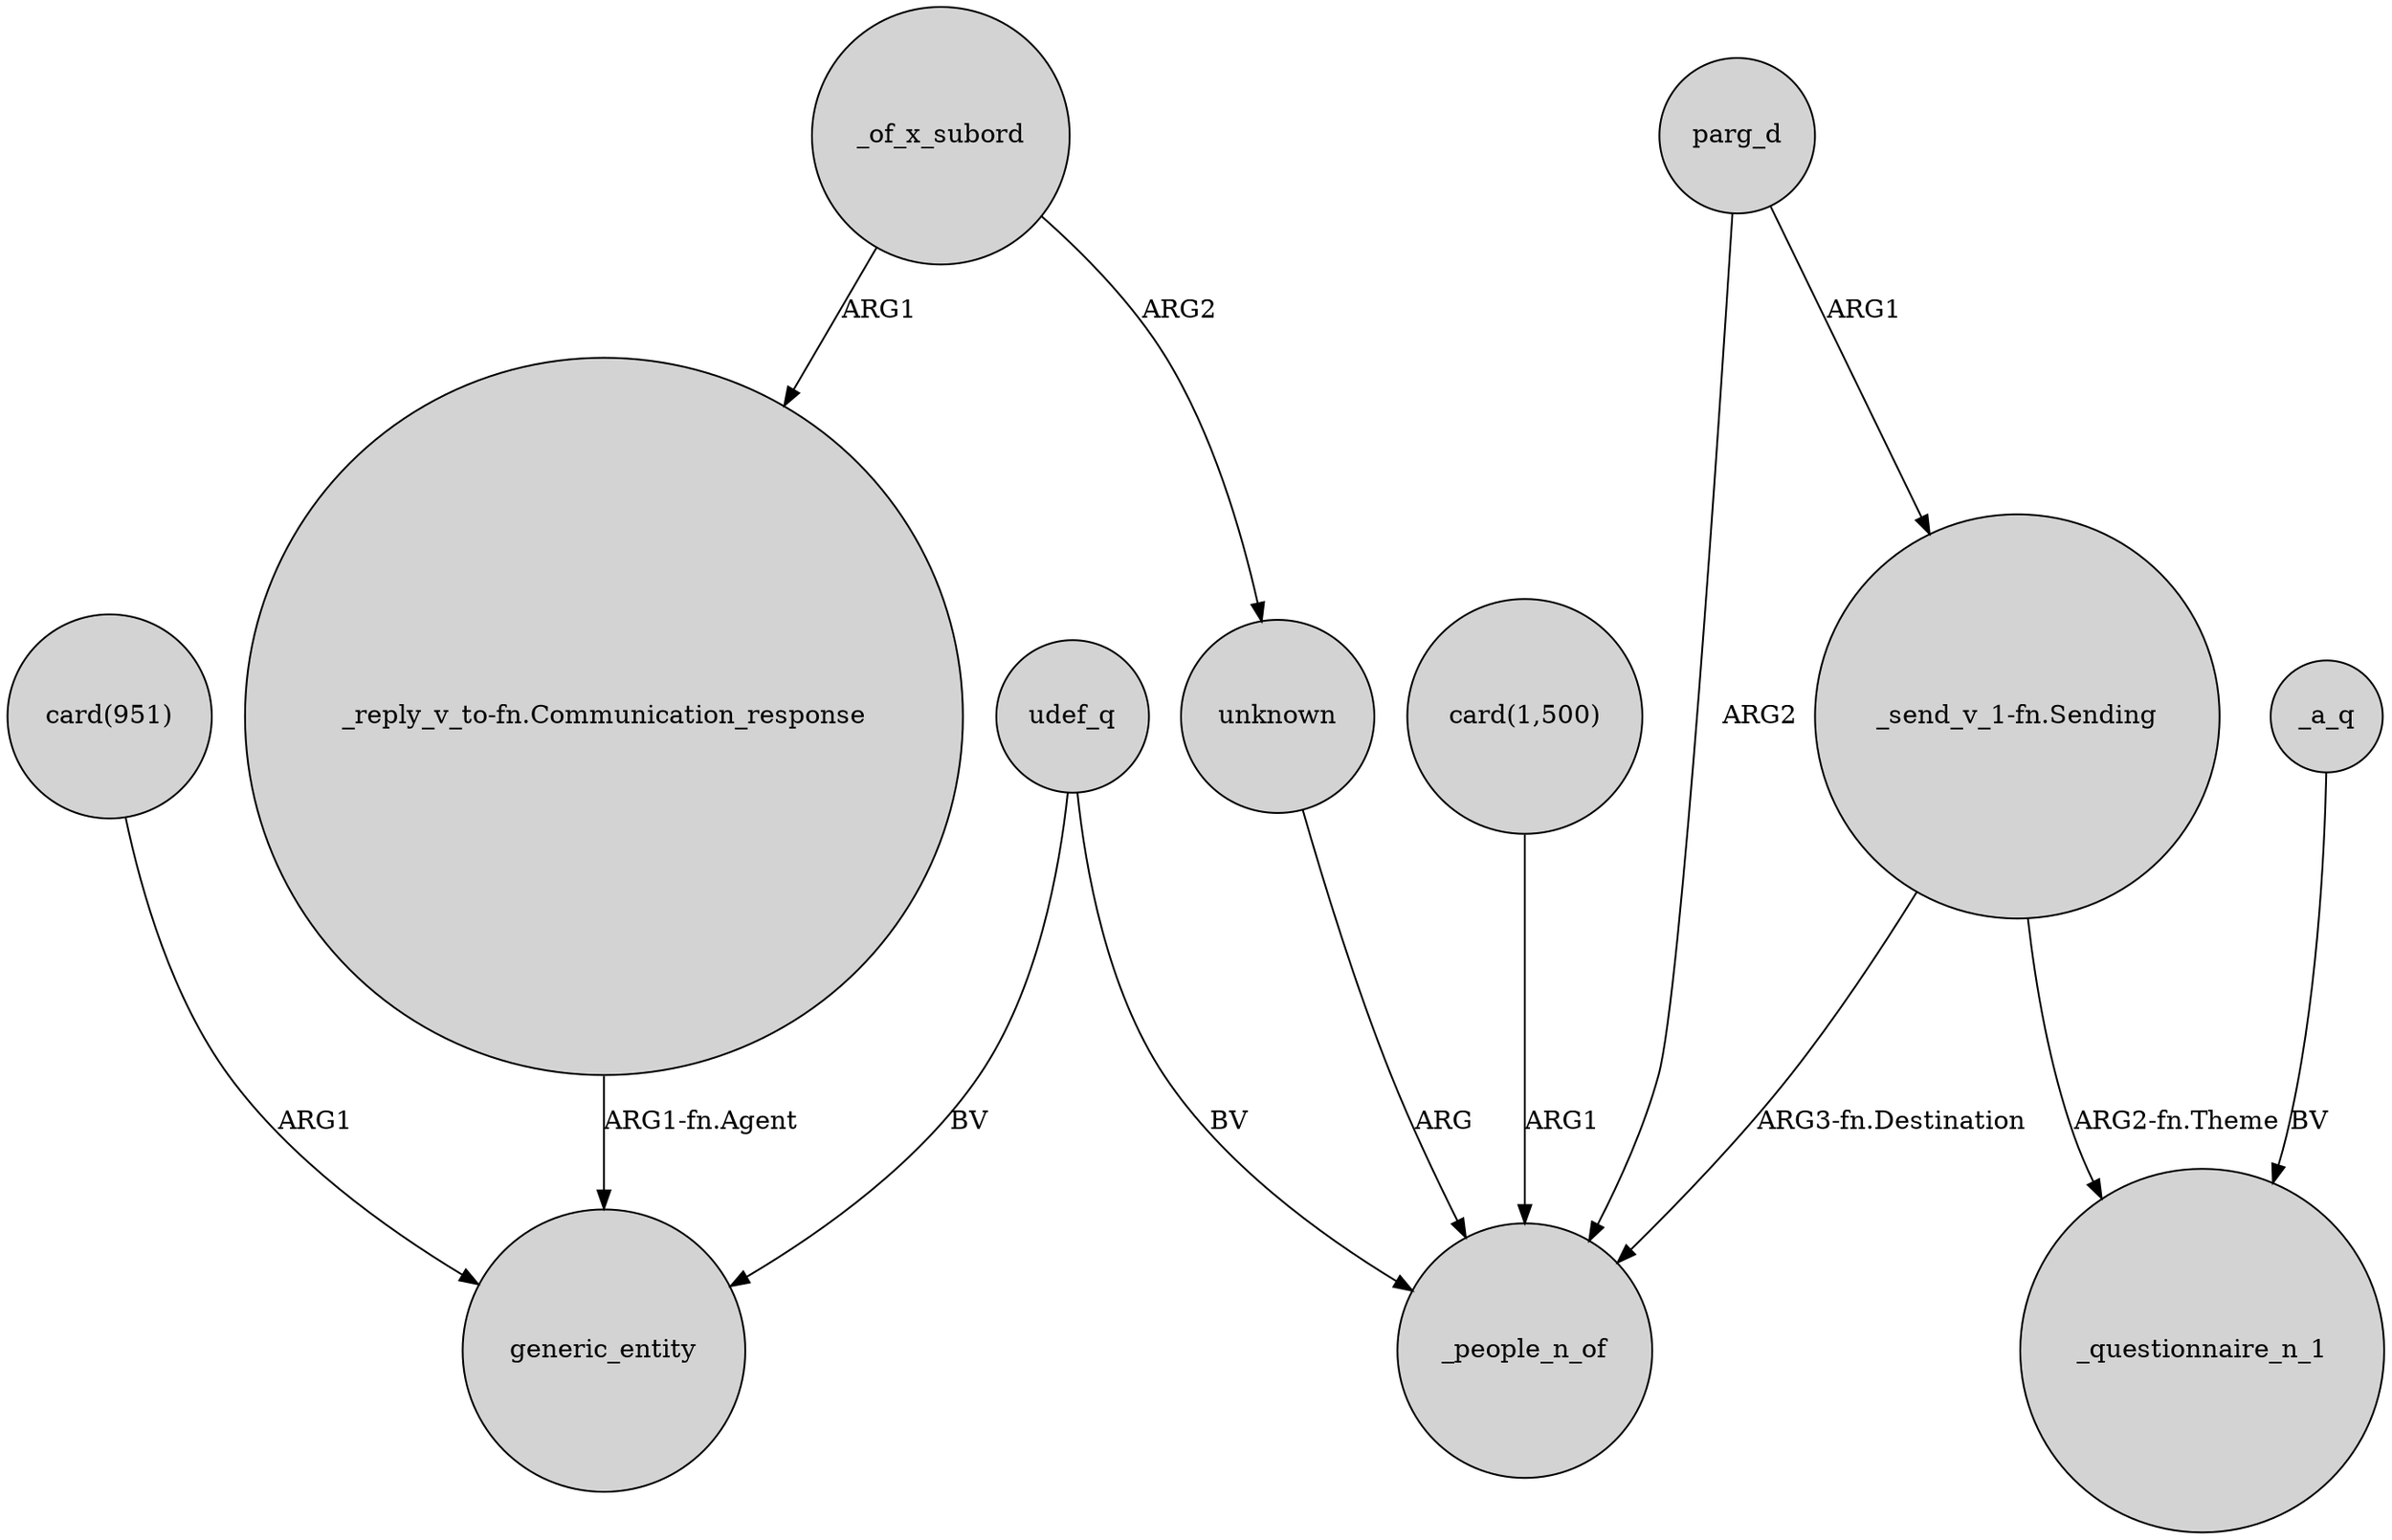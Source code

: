 digraph {
	node [shape=circle style=filled]
	unknown -> _people_n_of [label=ARG]
	"_reply_v_to-fn.Communication_response" -> generic_entity [label="ARG1-fn.Agent"]
	_a_q -> _questionnaire_n_1 [label=BV]
	udef_q -> generic_entity [label=BV]
	"card(1,500)" -> _people_n_of [label=ARG1]
	parg_d -> "_send_v_1-fn.Sending" [label=ARG1]
	_of_x_subord -> "_reply_v_to-fn.Communication_response" [label=ARG1]
	"card(951)" -> generic_entity [label=ARG1]
	"_send_v_1-fn.Sending" -> _people_n_of [label="ARG3-fn.Destination"]
	parg_d -> _people_n_of [label=ARG2]
	_of_x_subord -> unknown [label=ARG2]
	"_send_v_1-fn.Sending" -> _questionnaire_n_1 [label="ARG2-fn.Theme"]
	udef_q -> _people_n_of [label=BV]
}
